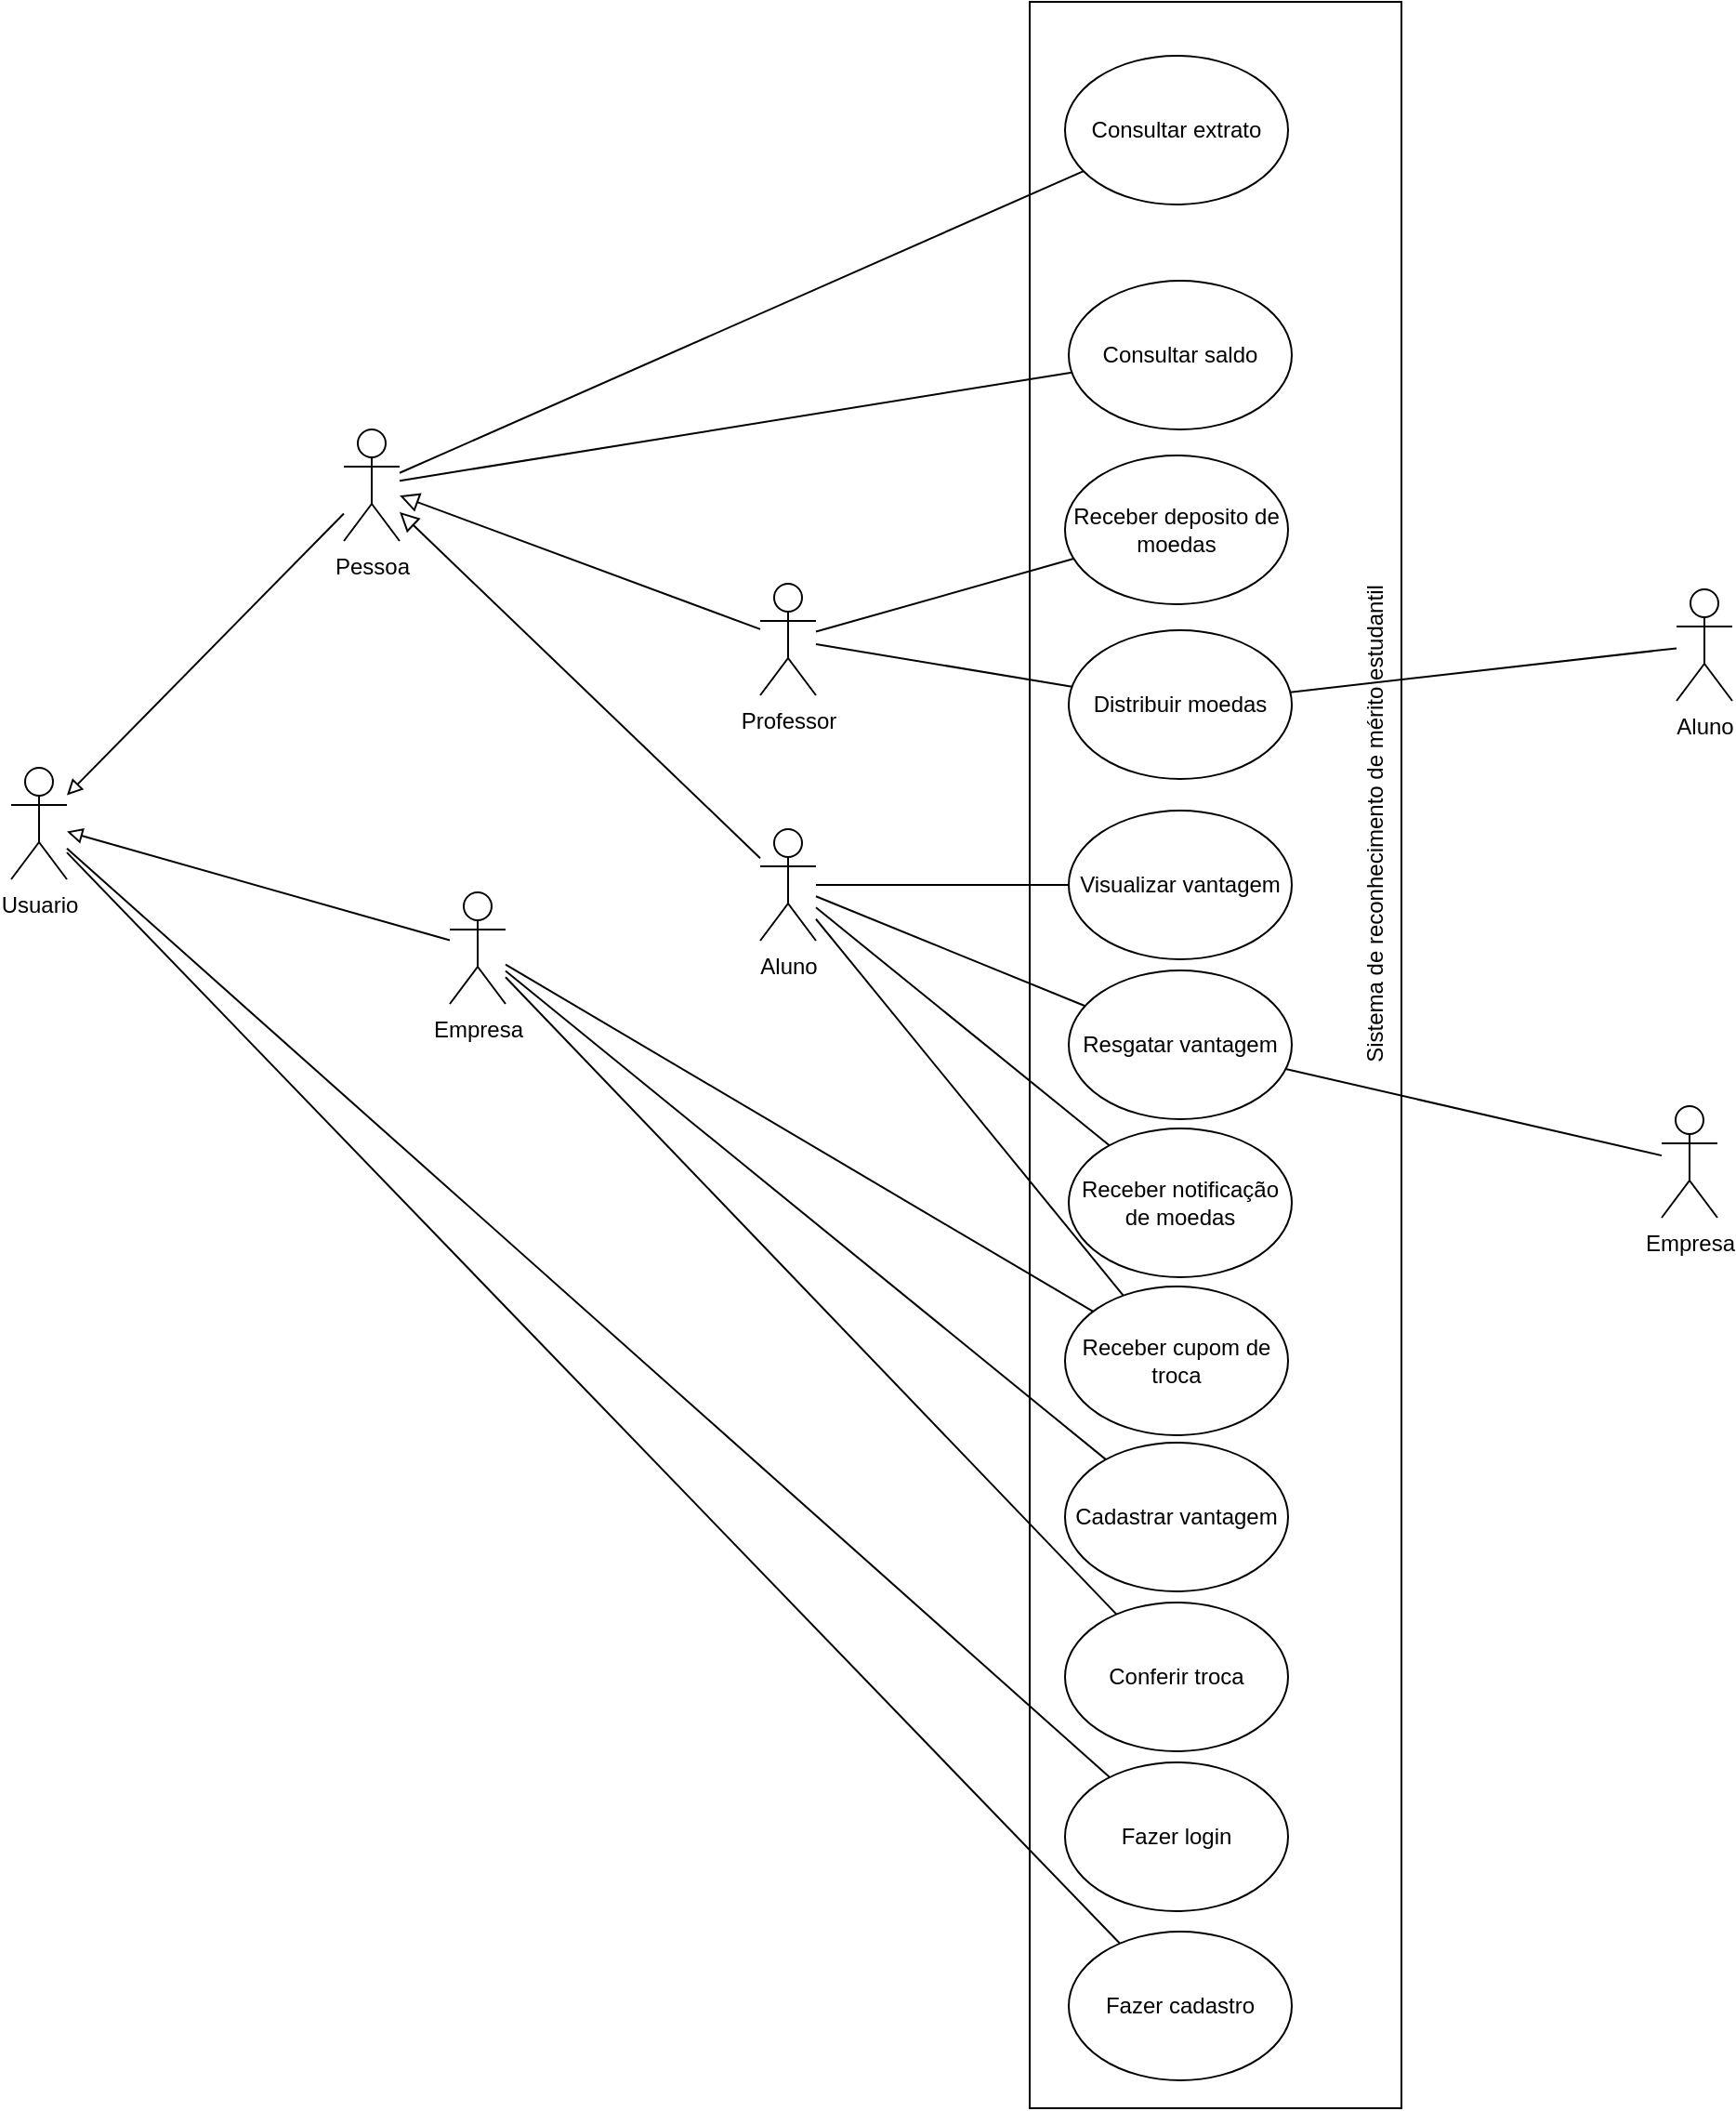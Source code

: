 <mxfile version="27.0.6">
  <diagram name="Página-1" id="puuZh4EdLjUnwxaKI_Gj">
    <mxGraphModel dx="2218" dy="1556" grid="0" gridSize="10" guides="1" tooltips="1" connect="1" arrows="1" fold="1" page="0" pageScale="1" pageWidth="2000" pageHeight="2000" math="0" shadow="0">
      <root>
        <mxCell id="0" />
        <mxCell id="1" parent="0" />
        <mxCell id="55Vrt-mXsHKYFI6cj5mB-34" value="" style="rounded=0;whiteSpace=wrap;html=1;rotation=-90;" parent="1" vertex="1">
          <mxGeometry x="-426.5" y="4.5" width="1133" height="200" as="geometry" />
        </mxCell>
        <mxCell id="_jAADGRznZQ2d4b5v9Fu-1" value="Pessoa" style="shape=umlActor;verticalLabelPosition=bottom;verticalAlign=top;html=1;outlineConnect=0;" parent="1" vertex="1">
          <mxGeometry x="-329" y="-232" width="30" height="60" as="geometry" />
        </mxCell>
        <mxCell id="_jAADGRznZQ2d4b5v9Fu-4" value="Fazer cadastro" style="ellipse;whiteSpace=wrap;html=1;" parent="1" vertex="1">
          <mxGeometry x="61" y="576" width="120" height="80" as="geometry" />
        </mxCell>
        <mxCell id="_jAADGRznZQ2d4b5v9Fu-5" value="" style="endArrow=none;html=1;rounded=0;fontSize=12;startSize=8;endSize=8;curved=1;" parent="1" source="_jAADGRznZQ2d4b5v9Fu-6" target="55Vrt-mXsHKYFI6cj5mB-1" edge="1">
          <mxGeometry width="50" height="50" relative="1" as="geometry">
            <mxPoint x="205" y="245" as="sourcePoint" />
            <mxPoint x="185" y="122" as="targetPoint" />
          </mxGeometry>
        </mxCell>
        <mxCell id="_jAADGRznZQ2d4b5v9Fu-6" value="Fazer login" style="ellipse;whiteSpace=wrap;html=1;" parent="1" vertex="1">
          <mxGeometry x="59" y="485" width="120" height="80" as="geometry" />
        </mxCell>
        <mxCell id="_jAADGRznZQ2d4b5v9Fu-7" value="" style="endArrow=none;html=1;rounded=0;fontSize=12;startSize=8;endSize=8;curved=1;" parent="1" source="_jAADGRznZQ2d4b5v9Fu-8" target="_jAADGRznZQ2d4b5v9Fu-1" edge="1">
          <mxGeometry width="50" height="50" relative="1" as="geometry">
            <mxPoint x="215" y="255" as="sourcePoint" />
            <mxPoint x="200" y="134" as="targetPoint" />
          </mxGeometry>
        </mxCell>
        <mxCell id="_jAADGRznZQ2d4b5v9Fu-8" value="Consultar extrato" style="ellipse;whiteSpace=wrap;html=1;" parent="1" vertex="1">
          <mxGeometry x="59" y="-433" width="120" height="80" as="geometry" />
        </mxCell>
        <mxCell id="_jAADGRznZQ2d4b5v9Fu-9" value="" style="endArrow=none;html=1;rounded=0;fontSize=12;startSize=8;endSize=8;curved=1;" parent="1" source="_jAADGRznZQ2d4b5v9Fu-10" target="_jAADGRznZQ2d4b5v9Fu-1" edge="1">
          <mxGeometry width="50" height="50" relative="1" as="geometry">
            <mxPoint x="366" y="255" as="sourcePoint" />
            <mxPoint x="335" y="92" as="targetPoint" />
          </mxGeometry>
        </mxCell>
        <mxCell id="_jAADGRznZQ2d4b5v9Fu-10" value="Consultar saldo" style="ellipse;whiteSpace=wrap;html=1;" parent="1" vertex="1">
          <mxGeometry x="61" y="-312" width="120" height="80" as="geometry" />
        </mxCell>
        <mxCell id="_jAADGRznZQ2d4b5v9Fu-17" style="edgeStyle=none;curved=1;rounded=0;orthogonalLoop=1;jettySize=auto;html=1;fontSize=12;startSize=8;endSize=8;endArrow=none;startFill=0;" parent="1" source="_jAADGRznZQ2d4b5v9Fu-11" target="_jAADGRznZQ2d4b5v9Fu-16" edge="1">
          <mxGeometry relative="1" as="geometry" />
        </mxCell>
        <mxCell id="_jAADGRznZQ2d4b5v9Fu-13" style="edgeStyle=none;curved=1;rounded=0;orthogonalLoop=1;jettySize=auto;html=1;fontSize=12;startSize=8;endSize=8;endArrow=block;endFill=0;" parent="1" source="_jAADGRznZQ2d4b5v9Fu-11" target="_jAADGRznZQ2d4b5v9Fu-1" edge="1">
          <mxGeometry relative="1" as="geometry">
            <mxPoint x="296" y="31" as="targetPoint" />
          </mxGeometry>
        </mxCell>
        <mxCell id="_jAADGRznZQ2d4b5v9Fu-15" style="edgeStyle=none;curved=1;rounded=0;orthogonalLoop=1;jettySize=auto;html=1;fontSize=12;startSize=8;endSize=8;endArrow=block;endFill=0;" parent="1" source="_jAADGRznZQ2d4b5v9Fu-14" target="_jAADGRznZQ2d4b5v9Fu-1" edge="1">
          <mxGeometry relative="1" as="geometry" />
        </mxCell>
        <mxCell id="_jAADGRznZQ2d4b5v9Fu-14" value="Aluno" style="shape=umlActor;verticalLabelPosition=bottom;verticalAlign=top;html=1;outlineConnect=0;" parent="1" vertex="1">
          <mxGeometry x="-105" y="-17" width="30" height="60" as="geometry" />
        </mxCell>
        <mxCell id="-vmiz_rj6W9Z9cPhy4cW-4" style="rounded=0;orthogonalLoop=1;jettySize=auto;html=1;endArrow=none;startFill=0;" edge="1" parent="1" source="_jAADGRznZQ2d4b5v9Fu-16" target="-vmiz_rj6W9Z9cPhy4cW-3">
          <mxGeometry relative="1" as="geometry" />
        </mxCell>
        <mxCell id="_jAADGRznZQ2d4b5v9Fu-16" value="Distribuir moedas" style="ellipse;whiteSpace=wrap;html=1;" parent="1" vertex="1">
          <mxGeometry x="61" y="-124" width="120" height="80" as="geometry" />
        </mxCell>
        <mxCell id="55Vrt-mXsHKYFI6cj5mB-1" value="Usuario" style="shape=umlActor;verticalLabelPosition=bottom;verticalAlign=top;html=1;outlineConnect=0;" parent="1" vertex="1">
          <mxGeometry x="-508" y="-50" width="30" height="60" as="geometry" />
        </mxCell>
        <mxCell id="55Vrt-mXsHKYFI6cj5mB-4" value="" style="endArrow=block;html=1;rounded=0;endFill=0;" parent="1" source="_jAADGRznZQ2d4b5v9Fu-1" target="55Vrt-mXsHKYFI6cj5mB-1" edge="1">
          <mxGeometry width="50" height="50" relative="1" as="geometry">
            <mxPoint x="-13" y="170" as="sourcePoint" />
            <mxPoint x="37" y="120" as="targetPoint" />
          </mxGeometry>
        </mxCell>
        <mxCell id="55Vrt-mXsHKYFI6cj5mB-5" value="Empresa" style="shape=umlActor;verticalLabelPosition=bottom;verticalAlign=top;html=1;outlineConnect=0;" parent="1" vertex="1">
          <mxGeometry x="-272" y="17" width="30" height="60" as="geometry" />
        </mxCell>
        <mxCell id="55Vrt-mXsHKYFI6cj5mB-6" value="" style="endArrow=block;html=1;rounded=0;endFill=0;" parent="1" source="55Vrt-mXsHKYFI6cj5mB-5" target="55Vrt-mXsHKYFI6cj5mB-1" edge="1">
          <mxGeometry width="50" height="50" relative="1" as="geometry">
            <mxPoint x="109" y="146" as="sourcePoint" />
            <mxPoint x="159" y="96" as="targetPoint" />
          </mxGeometry>
        </mxCell>
        <mxCell id="55Vrt-mXsHKYFI6cj5mB-7" value="" style="endArrow=none;html=1;rounded=0;fontSize=12;startSize=8;endSize=8;curved=1;" parent="1" source="_jAADGRznZQ2d4b5v9Fu-4" target="55Vrt-mXsHKYFI6cj5mB-1" edge="1">
          <mxGeometry width="50" height="50" relative="1" as="geometry">
            <mxPoint x="12" y="-12" as="sourcePoint" />
            <mxPoint x="-392" y="15" as="targetPoint" />
          </mxGeometry>
        </mxCell>
        <mxCell id="_jAADGRznZQ2d4b5v9Fu-11" value="Professor" style="shape=umlActor;verticalLabelPosition=bottom;verticalAlign=top;html=1;outlineConnect=0;" parent="1" vertex="1">
          <mxGeometry x="-105" y="-149" width="30" height="60" as="geometry" />
        </mxCell>
        <mxCell id="55Vrt-mXsHKYFI6cj5mB-8" value="Receber cupom de troca" style="ellipse;whiteSpace=wrap;html=1;" parent="1" vertex="1">
          <mxGeometry x="59" y="229" width="120" height="80" as="geometry" />
        </mxCell>
        <mxCell id="55Vrt-mXsHKYFI6cj5mB-10" value="" style="endArrow=none;html=1;rounded=0;" parent="1" source="_jAADGRznZQ2d4b5v9Fu-14" target="55Vrt-mXsHKYFI6cj5mB-8" edge="1">
          <mxGeometry width="50" height="50" relative="1" as="geometry">
            <mxPoint x="6" y="-94" as="sourcePoint" />
            <mxPoint x="56" y="-144" as="targetPoint" />
          </mxGeometry>
        </mxCell>
        <mxCell id="-vmiz_rj6W9Z9cPhy4cW-6" style="rounded=0;orthogonalLoop=1;jettySize=auto;html=1;endArrow=none;startFill=0;" edge="1" parent="1" source="55Vrt-mXsHKYFI6cj5mB-11" target="-vmiz_rj6W9Z9cPhy4cW-5">
          <mxGeometry relative="1" as="geometry" />
        </mxCell>
        <mxCell id="55Vrt-mXsHKYFI6cj5mB-11" value="Resgatar vantagem" style="ellipse;whiteSpace=wrap;html=1;" parent="1" vertex="1">
          <mxGeometry x="61" y="59" width="120" height="80" as="geometry" />
        </mxCell>
        <mxCell id="55Vrt-mXsHKYFI6cj5mB-12" value="" style="endArrow=none;html=1;rounded=0;" parent="1" source="_jAADGRznZQ2d4b5v9Fu-14" target="55Vrt-mXsHKYFI6cj5mB-11" edge="1">
          <mxGeometry width="50" height="50" relative="1" as="geometry">
            <mxPoint x="6" y="-94" as="sourcePoint" />
            <mxPoint x="56" y="-144" as="targetPoint" />
          </mxGeometry>
        </mxCell>
        <mxCell id="55Vrt-mXsHKYFI6cj5mB-13" value="Receber notificação de moedas" style="ellipse;whiteSpace=wrap;html=1;" parent="1" vertex="1">
          <mxGeometry x="61" y="144" width="120" height="80" as="geometry" />
        </mxCell>
        <mxCell id="55Vrt-mXsHKYFI6cj5mB-14" value="" style="endArrow=none;html=1;rounded=0;" parent="1" source="_jAADGRznZQ2d4b5v9Fu-14" target="55Vrt-mXsHKYFI6cj5mB-13" edge="1">
          <mxGeometry width="50" height="50" relative="1" as="geometry">
            <mxPoint x="-22" y="-123" as="sourcePoint" />
            <mxPoint x="71" y="-179" as="targetPoint" />
          </mxGeometry>
        </mxCell>
        <mxCell id="55Vrt-mXsHKYFI6cj5mB-16" value="Cadastrar vantagem" style="ellipse;whiteSpace=wrap;html=1;" parent="1" vertex="1">
          <mxGeometry x="59" y="313" width="120" height="80" as="geometry" />
        </mxCell>
        <mxCell id="55Vrt-mXsHKYFI6cj5mB-17" value="Visualizar vantagem" style="ellipse;whiteSpace=wrap;html=1;" parent="1" vertex="1">
          <mxGeometry x="61" y="-27" width="120" height="80" as="geometry" />
        </mxCell>
        <mxCell id="55Vrt-mXsHKYFI6cj5mB-18" value="" style="endArrow=none;html=1;rounded=0;" parent="1" source="_jAADGRznZQ2d4b5v9Fu-14" target="55Vrt-mXsHKYFI6cj5mB-17" edge="1">
          <mxGeometry width="50" height="50" relative="1" as="geometry">
            <mxPoint x="-22" y="-122" as="sourcePoint" />
            <mxPoint x="85" y="-180" as="targetPoint" />
          </mxGeometry>
        </mxCell>
        <mxCell id="55Vrt-mXsHKYFI6cj5mB-19" value="" style="endArrow=none;html=1;rounded=0;" parent="1" source="55Vrt-mXsHKYFI6cj5mB-5" target="55Vrt-mXsHKYFI6cj5mB-16" edge="1">
          <mxGeometry width="50" height="50" relative="1" as="geometry">
            <mxPoint x="-84" y="235" as="sourcePoint" />
            <mxPoint x="-34" y="185" as="targetPoint" />
          </mxGeometry>
        </mxCell>
        <mxCell id="55Vrt-mXsHKYFI6cj5mB-24" value="Conferir troca" style="ellipse;whiteSpace=wrap;html=1;" parent="1" vertex="1">
          <mxGeometry x="59" y="399" width="120" height="80" as="geometry" />
        </mxCell>
        <mxCell id="55Vrt-mXsHKYFI6cj5mB-25" value="" style="endArrow=none;html=1;rounded=0;" parent="1" source="55Vrt-mXsHKYFI6cj5mB-5" target="55Vrt-mXsHKYFI6cj5mB-24" edge="1">
          <mxGeometry width="50" height="50" relative="1" as="geometry">
            <mxPoint x="-82" y="342" as="sourcePoint" />
            <mxPoint x="-32" y="292" as="targetPoint" />
          </mxGeometry>
        </mxCell>
        <mxCell id="55Vrt-mXsHKYFI6cj5mB-31" value="" style="endArrow=none;html=1;rounded=0;" parent="1" source="55Vrt-mXsHKYFI6cj5mB-5" target="55Vrt-mXsHKYFI6cj5mB-8" edge="1">
          <mxGeometry width="50" height="50" relative="1" as="geometry">
            <mxPoint x="39" y="108" as="sourcePoint" />
            <mxPoint x="89" y="58" as="targetPoint" />
          </mxGeometry>
        </mxCell>
        <mxCell id="55Vrt-mXsHKYFI6cj5mB-35" value="Sistema de reconhecimento de mérito estudantil" style="text;html=1;align=center;verticalAlign=middle;whiteSpace=wrap;rounded=0;rotation=-90;" parent="1" vertex="1">
          <mxGeometry x="83" y="-35" width="286" height="30" as="geometry" />
        </mxCell>
        <mxCell id="hIesImxTOCb98lZZt1HC-2" style="rounded=0;orthogonalLoop=1;jettySize=auto;html=1;endArrow=none;startFill=0;" parent="1" source="hIesImxTOCb98lZZt1HC-1" target="_jAADGRznZQ2d4b5v9Fu-11" edge="1">
          <mxGeometry relative="1" as="geometry" />
        </mxCell>
        <mxCell id="hIesImxTOCb98lZZt1HC-1" value="Receber deposito de moedas" style="ellipse;whiteSpace=wrap;html=1;" parent="1" vertex="1">
          <mxGeometry x="59" y="-218" width="120" height="80" as="geometry" />
        </mxCell>
        <mxCell id="-vmiz_rj6W9Z9cPhy4cW-3" value="Aluno" style="shape=umlActor;verticalLabelPosition=bottom;verticalAlign=top;html=1;outlineConnect=0;" vertex="1" parent="1">
          <mxGeometry x="388" y="-146" width="30" height="60" as="geometry" />
        </mxCell>
        <mxCell id="-vmiz_rj6W9Z9cPhy4cW-5" value="Empresa" style="shape=umlActor;verticalLabelPosition=bottom;verticalAlign=top;html=1;outlineConnect=0;" vertex="1" parent="1">
          <mxGeometry x="380" y="132" width="30" height="60" as="geometry" />
        </mxCell>
      </root>
    </mxGraphModel>
  </diagram>
</mxfile>
